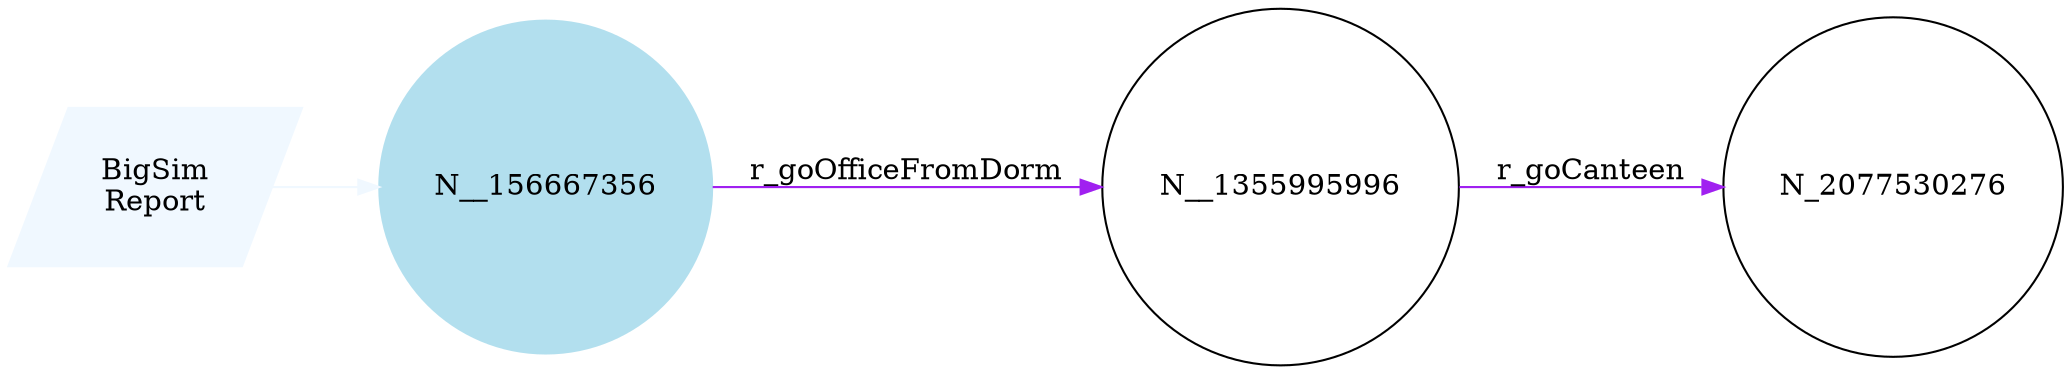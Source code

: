 digraph reaction_graph {
   rankdir=LR;
   Node [shape = circle];
   BigSim_Report [shape = parallelogram color = aliceblue style=filled label="BigSim
Report"];
BigSim_Report -> N__156667356[color = aliceblue label = ""];
 N__156667356
 [shape=circle, color=lightblue2, style=filled];
N_2077530276[ label="N_2077530276"];
N__156667356[ label="N__156667356"];
 N__156667356 -> N__1355995996[ color = purple label = "r_goOfficeFromDorm"];
N__1355995996[ label="N__1355995996"];
 N__1355995996 -> N_2077530276[ color = purple label = "r_goCanteen"];
}
